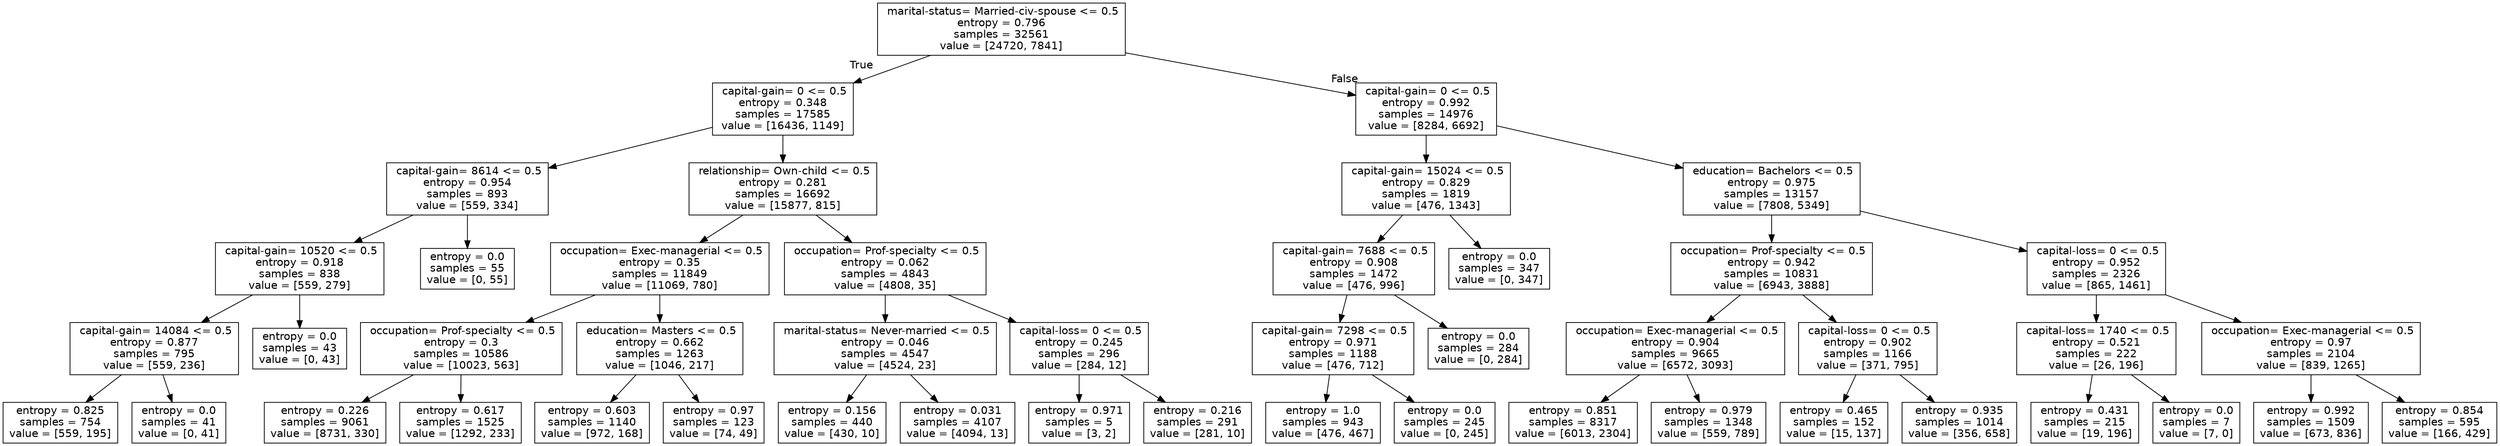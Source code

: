 digraph Tree {
node [shape=box, fontname="helvetica"] ;
edge [fontname="helvetica"] ;
0 [label=" marital-status= Married-civ-spouse <= 0.5\nentropy = 0.796\nsamples = 32561\nvalue = [24720, 7841]"] ;
1 [label=" capital-gain= 0 <= 0.5\nentropy = 0.348\nsamples = 17585\nvalue = [16436, 1149]"] ;
0 -> 1 [labeldistance=2.5, labelangle=45, headlabel="True"] ;
2 [label=" capital-gain= 8614 <= 0.5\nentropy = 0.954\nsamples = 893\nvalue = [559, 334]"] ;
1 -> 2 ;
3 [label=" capital-gain= 10520 <= 0.5\nentropy = 0.918\nsamples = 838\nvalue = [559, 279]"] ;
2 -> 3 ;
4 [label=" capital-gain= 14084 <= 0.5\nentropy = 0.877\nsamples = 795\nvalue = [559, 236]"] ;
3 -> 4 ;
5 [label="entropy = 0.825\nsamples = 754\nvalue = [559, 195]"] ;
4 -> 5 ;
6 [label="entropy = 0.0\nsamples = 41\nvalue = [0, 41]"] ;
4 -> 6 ;
7 [label="entropy = 0.0\nsamples = 43\nvalue = [0, 43]"] ;
3 -> 7 ;
8 [label="entropy = 0.0\nsamples = 55\nvalue = [0, 55]"] ;
2 -> 8 ;
9 [label=" relationship= Own-child <= 0.5\nentropy = 0.281\nsamples = 16692\nvalue = [15877, 815]"] ;
1 -> 9 ;
10 [label=" occupation= Exec-managerial <= 0.5\nentropy = 0.35\nsamples = 11849\nvalue = [11069, 780]"] ;
9 -> 10 ;
11 [label=" occupation= Prof-specialty <= 0.5\nentropy = 0.3\nsamples = 10586\nvalue = [10023, 563]"] ;
10 -> 11 ;
12 [label="entropy = 0.226\nsamples = 9061\nvalue = [8731, 330]"] ;
11 -> 12 ;
13 [label="entropy = 0.617\nsamples = 1525\nvalue = [1292, 233]"] ;
11 -> 13 ;
14 [label=" education= Masters <= 0.5\nentropy = 0.662\nsamples = 1263\nvalue = [1046, 217]"] ;
10 -> 14 ;
15 [label="entropy = 0.603\nsamples = 1140\nvalue = [972, 168]"] ;
14 -> 15 ;
16 [label="entropy = 0.97\nsamples = 123\nvalue = [74, 49]"] ;
14 -> 16 ;
17 [label=" occupation= Prof-specialty <= 0.5\nentropy = 0.062\nsamples = 4843\nvalue = [4808, 35]"] ;
9 -> 17 ;
18 [label=" marital-status= Never-married <= 0.5\nentropy = 0.046\nsamples = 4547\nvalue = [4524, 23]"] ;
17 -> 18 ;
19 [label="entropy = 0.156\nsamples = 440\nvalue = [430, 10]"] ;
18 -> 19 ;
20 [label="entropy = 0.031\nsamples = 4107\nvalue = [4094, 13]"] ;
18 -> 20 ;
21 [label=" capital-loss= 0 <= 0.5\nentropy = 0.245\nsamples = 296\nvalue = [284, 12]"] ;
17 -> 21 ;
22 [label="entropy = 0.971\nsamples = 5\nvalue = [3, 2]"] ;
21 -> 22 ;
23 [label="entropy = 0.216\nsamples = 291\nvalue = [281, 10]"] ;
21 -> 23 ;
24 [label=" capital-gain= 0 <= 0.5\nentropy = 0.992\nsamples = 14976\nvalue = [8284, 6692]"] ;
0 -> 24 [labeldistance=2.5, labelangle=-45, headlabel="False"] ;
25 [label=" capital-gain= 15024 <= 0.5\nentropy = 0.829\nsamples = 1819\nvalue = [476, 1343]"] ;
24 -> 25 ;
26 [label=" capital-gain= 7688 <= 0.5\nentropy = 0.908\nsamples = 1472\nvalue = [476, 996]"] ;
25 -> 26 ;
27 [label=" capital-gain= 7298 <= 0.5\nentropy = 0.971\nsamples = 1188\nvalue = [476, 712]"] ;
26 -> 27 ;
28 [label="entropy = 1.0\nsamples = 943\nvalue = [476, 467]"] ;
27 -> 28 ;
29 [label="entropy = 0.0\nsamples = 245\nvalue = [0, 245]"] ;
27 -> 29 ;
30 [label="entropy = 0.0\nsamples = 284\nvalue = [0, 284]"] ;
26 -> 30 ;
31 [label="entropy = 0.0\nsamples = 347\nvalue = [0, 347]"] ;
25 -> 31 ;
32 [label=" education= Bachelors <= 0.5\nentropy = 0.975\nsamples = 13157\nvalue = [7808, 5349]"] ;
24 -> 32 ;
33 [label=" occupation= Prof-specialty <= 0.5\nentropy = 0.942\nsamples = 10831\nvalue = [6943, 3888]"] ;
32 -> 33 ;
34 [label=" occupation= Exec-managerial <= 0.5\nentropy = 0.904\nsamples = 9665\nvalue = [6572, 3093]"] ;
33 -> 34 ;
35 [label="entropy = 0.851\nsamples = 8317\nvalue = [6013, 2304]"] ;
34 -> 35 ;
36 [label="entropy = 0.979\nsamples = 1348\nvalue = [559, 789]"] ;
34 -> 36 ;
37 [label=" capital-loss= 0 <= 0.5\nentropy = 0.902\nsamples = 1166\nvalue = [371, 795]"] ;
33 -> 37 ;
38 [label="entropy = 0.465\nsamples = 152\nvalue = [15, 137]"] ;
37 -> 38 ;
39 [label="entropy = 0.935\nsamples = 1014\nvalue = [356, 658]"] ;
37 -> 39 ;
40 [label=" capital-loss= 0 <= 0.5\nentropy = 0.952\nsamples = 2326\nvalue = [865, 1461]"] ;
32 -> 40 ;
41 [label=" capital-loss= 1740 <= 0.5\nentropy = 0.521\nsamples = 222\nvalue = [26, 196]"] ;
40 -> 41 ;
42 [label="entropy = 0.431\nsamples = 215\nvalue = [19, 196]"] ;
41 -> 42 ;
43 [label="entropy = 0.0\nsamples = 7\nvalue = [7, 0]"] ;
41 -> 43 ;
44 [label=" occupation= Exec-managerial <= 0.5\nentropy = 0.97\nsamples = 2104\nvalue = [839, 1265]"] ;
40 -> 44 ;
45 [label="entropy = 0.992\nsamples = 1509\nvalue = [673, 836]"] ;
44 -> 45 ;
46 [label="entropy = 0.854\nsamples = 595\nvalue = [166, 429]"] ;
44 -> 46 ;
}